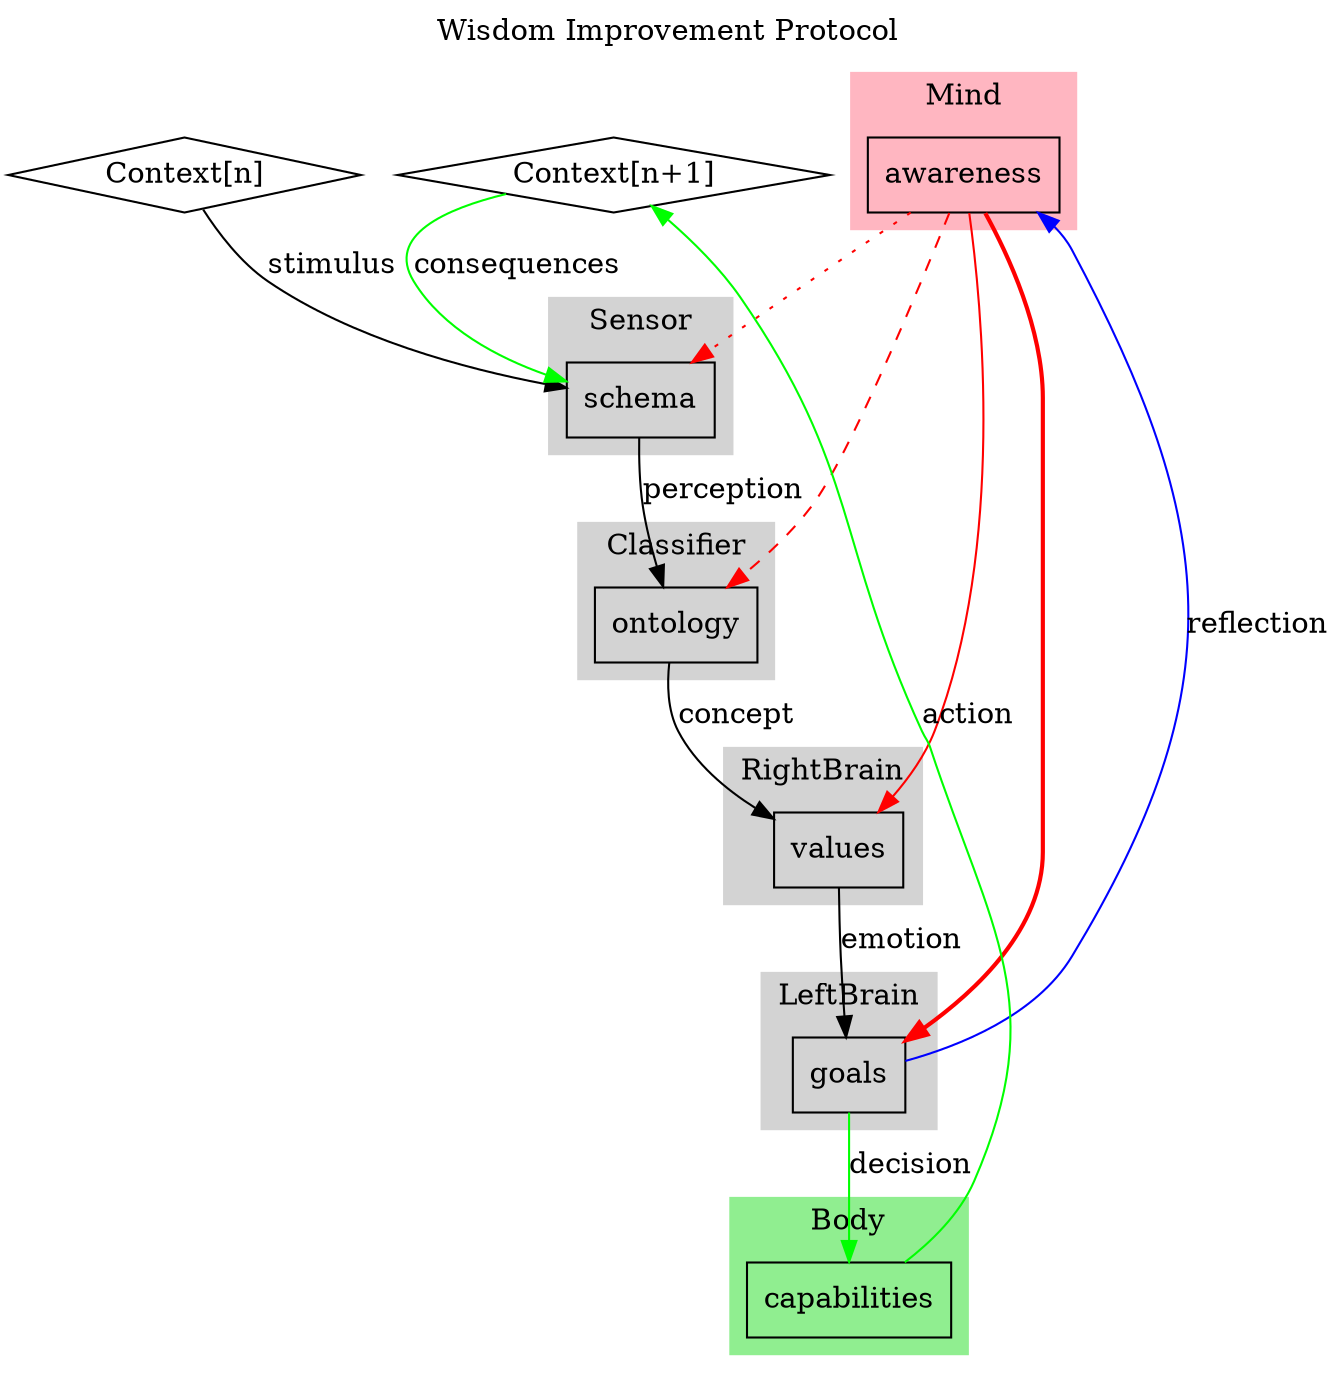 digraph Wisdom {

    label="Wisdom Improvement Protocol";
    labelloc="t";

    // Context nodes
    Context_n [shape="diamond"; label="Context[n]";];
    Context_n1 [shape="diamond"; label="Context[n+1]";];

    subgraph cluster_Mind {
        label = "Mind";
        style = "filled";
        color = "lightpink";
        awareness [shape="box"];
    }

    // Define clusters for the parameters
    subgraph cluster_Sensor {
        label = "Sensor";
        style = "filled";
        color = "lightgrey";
        schema [shape="box"];
    }

    subgraph cluster_Classifier {
        label = "Classifier";
        style = "filled";
        color = "lightgrey";
        ontology [shape="box"];
    }

    subgraph cluster_RightBrain {
        label = "RightBrain";
        style = "filled";
        color = "lightgrey";
        values [shape="box"];
    }

    subgraph cluster_LeftBrain {
        label = "LeftBrain";
        style = "filled";
        color = "lightgrey";
        goals [shape="box"];
    }


    // Place Mind and Body clusters on the same level with different colors
    subgraph cluster_Body {
        label = "Body";
        style = "filled";
        color = "lightgreen";  // Different color for Body cluster
        capabilities [shape="box"];
    }


    // Main workflow connections
    Context_n -> schema [label="stimulus"];
    schema -> ontology [label="perception"];
    ontology -> values [label="concept"];
    values -> goals [label="emotion"];
    goals -> capabilities [label="decision", color="green"];
    capabilities -> Context_n1 [label="action", color="green", constraint=false];
    Context_n1 -> schema [label="consequences", color="green", constraint=false];

    // Reflection edges
    goals -> awareness [label="reflection", color="blue", constraint=false];
    awareness -> schema [color="red", style="dotted"];
    awareness -> ontology [color="red", style="dashed"];
    awareness -> values [color="red", style="solid"];
    awareness -> goals [color="red", style="bold"];

}
